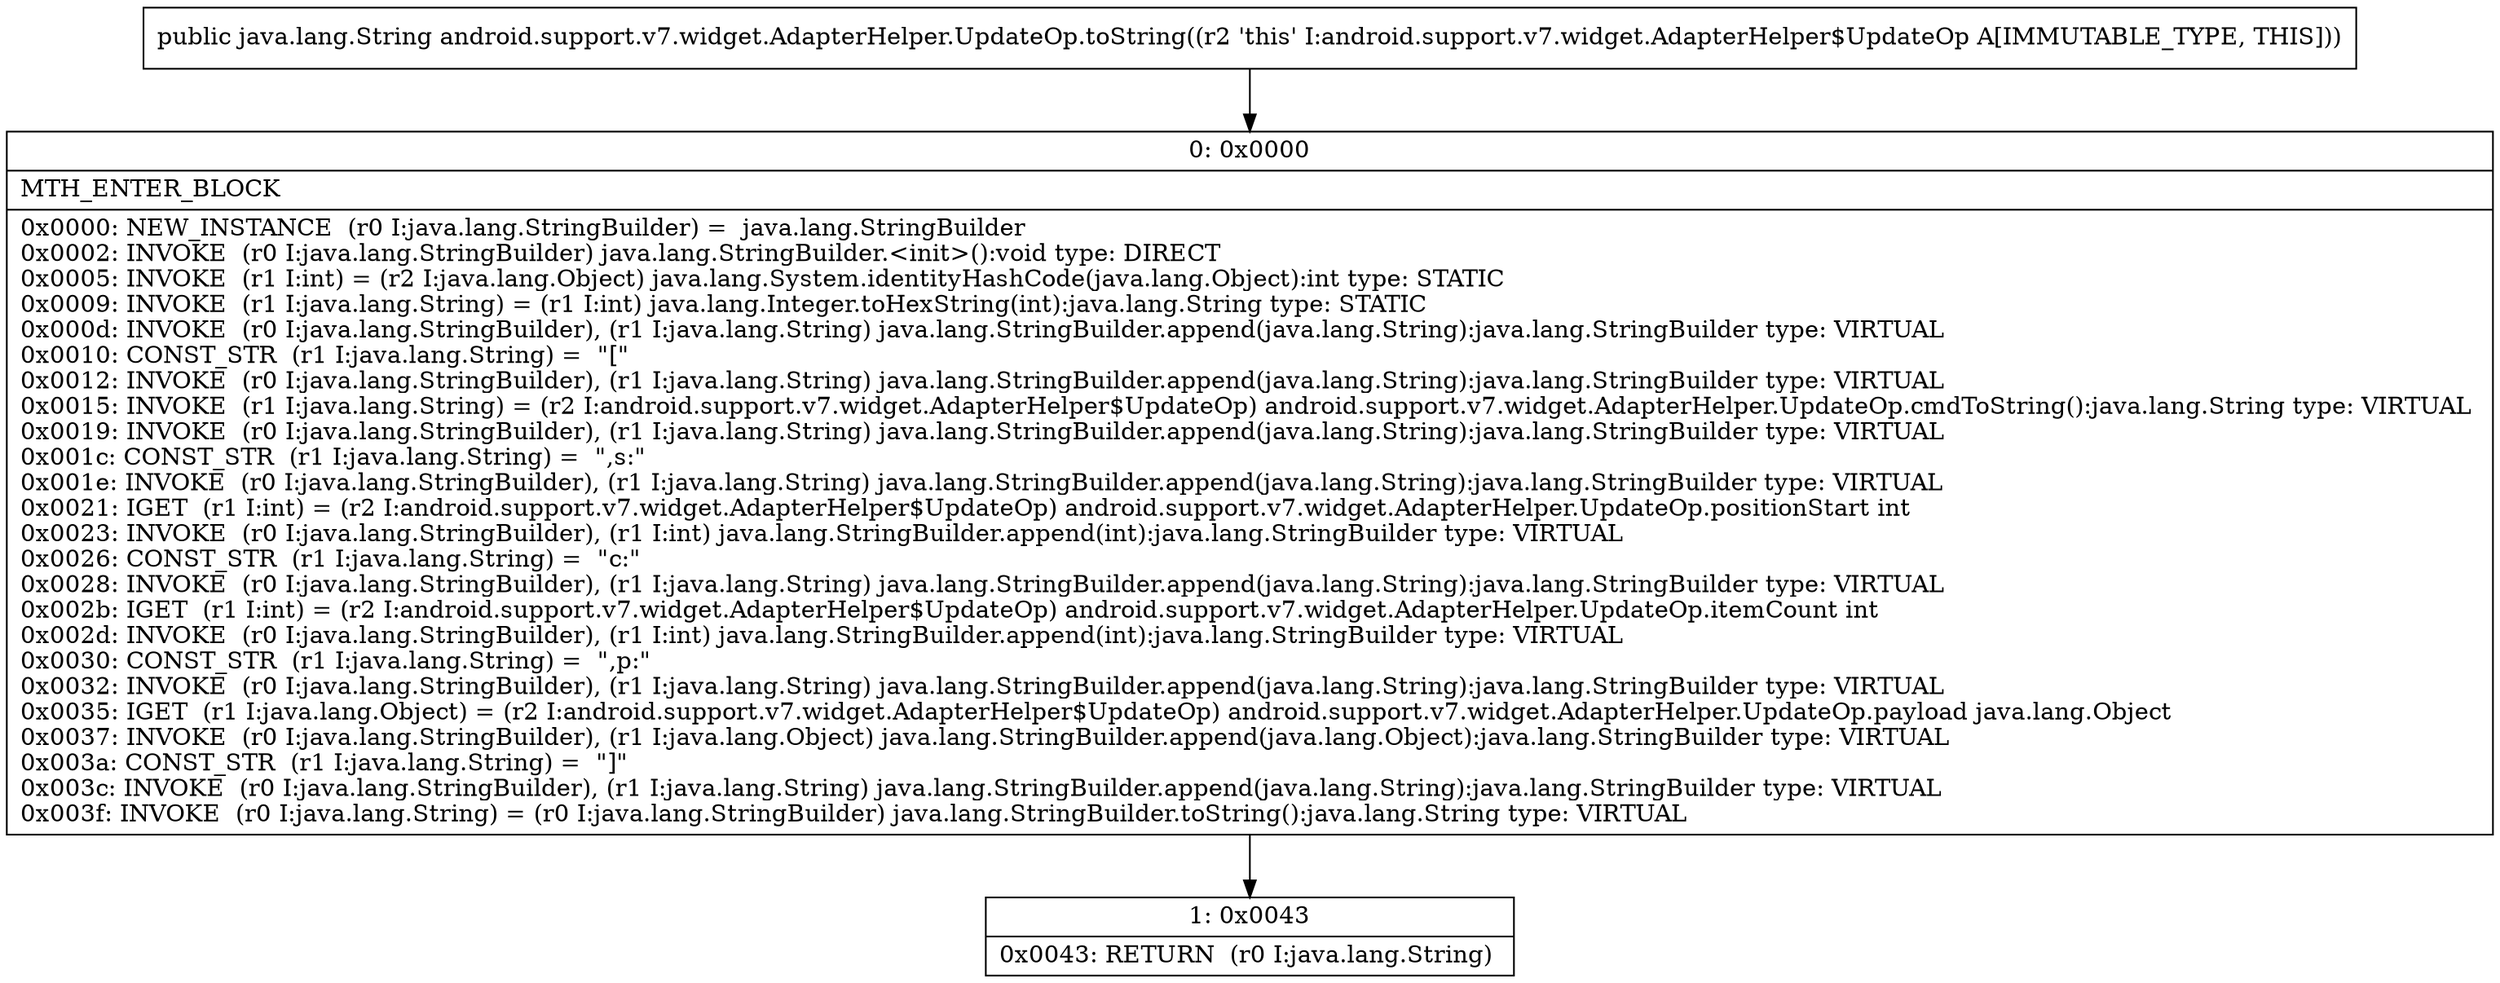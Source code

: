 digraph "CFG forandroid.support.v7.widget.AdapterHelper.UpdateOp.toString()Ljava\/lang\/String;" {
Node_0 [shape=record,label="{0\:\ 0x0000|MTH_ENTER_BLOCK\l|0x0000: NEW_INSTANCE  (r0 I:java.lang.StringBuilder) =  java.lang.StringBuilder \l0x0002: INVOKE  (r0 I:java.lang.StringBuilder) java.lang.StringBuilder.\<init\>():void type: DIRECT \l0x0005: INVOKE  (r1 I:int) = (r2 I:java.lang.Object) java.lang.System.identityHashCode(java.lang.Object):int type: STATIC \l0x0009: INVOKE  (r1 I:java.lang.String) = (r1 I:int) java.lang.Integer.toHexString(int):java.lang.String type: STATIC \l0x000d: INVOKE  (r0 I:java.lang.StringBuilder), (r1 I:java.lang.String) java.lang.StringBuilder.append(java.lang.String):java.lang.StringBuilder type: VIRTUAL \l0x0010: CONST_STR  (r1 I:java.lang.String) =  \"[\" \l0x0012: INVOKE  (r0 I:java.lang.StringBuilder), (r1 I:java.lang.String) java.lang.StringBuilder.append(java.lang.String):java.lang.StringBuilder type: VIRTUAL \l0x0015: INVOKE  (r1 I:java.lang.String) = (r2 I:android.support.v7.widget.AdapterHelper$UpdateOp) android.support.v7.widget.AdapterHelper.UpdateOp.cmdToString():java.lang.String type: VIRTUAL \l0x0019: INVOKE  (r0 I:java.lang.StringBuilder), (r1 I:java.lang.String) java.lang.StringBuilder.append(java.lang.String):java.lang.StringBuilder type: VIRTUAL \l0x001c: CONST_STR  (r1 I:java.lang.String) =  \",s:\" \l0x001e: INVOKE  (r0 I:java.lang.StringBuilder), (r1 I:java.lang.String) java.lang.StringBuilder.append(java.lang.String):java.lang.StringBuilder type: VIRTUAL \l0x0021: IGET  (r1 I:int) = (r2 I:android.support.v7.widget.AdapterHelper$UpdateOp) android.support.v7.widget.AdapterHelper.UpdateOp.positionStart int \l0x0023: INVOKE  (r0 I:java.lang.StringBuilder), (r1 I:int) java.lang.StringBuilder.append(int):java.lang.StringBuilder type: VIRTUAL \l0x0026: CONST_STR  (r1 I:java.lang.String) =  \"c:\" \l0x0028: INVOKE  (r0 I:java.lang.StringBuilder), (r1 I:java.lang.String) java.lang.StringBuilder.append(java.lang.String):java.lang.StringBuilder type: VIRTUAL \l0x002b: IGET  (r1 I:int) = (r2 I:android.support.v7.widget.AdapterHelper$UpdateOp) android.support.v7.widget.AdapterHelper.UpdateOp.itemCount int \l0x002d: INVOKE  (r0 I:java.lang.StringBuilder), (r1 I:int) java.lang.StringBuilder.append(int):java.lang.StringBuilder type: VIRTUAL \l0x0030: CONST_STR  (r1 I:java.lang.String) =  \",p:\" \l0x0032: INVOKE  (r0 I:java.lang.StringBuilder), (r1 I:java.lang.String) java.lang.StringBuilder.append(java.lang.String):java.lang.StringBuilder type: VIRTUAL \l0x0035: IGET  (r1 I:java.lang.Object) = (r2 I:android.support.v7.widget.AdapterHelper$UpdateOp) android.support.v7.widget.AdapterHelper.UpdateOp.payload java.lang.Object \l0x0037: INVOKE  (r0 I:java.lang.StringBuilder), (r1 I:java.lang.Object) java.lang.StringBuilder.append(java.lang.Object):java.lang.StringBuilder type: VIRTUAL \l0x003a: CONST_STR  (r1 I:java.lang.String) =  \"]\" \l0x003c: INVOKE  (r0 I:java.lang.StringBuilder), (r1 I:java.lang.String) java.lang.StringBuilder.append(java.lang.String):java.lang.StringBuilder type: VIRTUAL \l0x003f: INVOKE  (r0 I:java.lang.String) = (r0 I:java.lang.StringBuilder) java.lang.StringBuilder.toString():java.lang.String type: VIRTUAL \l}"];
Node_1 [shape=record,label="{1\:\ 0x0043|0x0043: RETURN  (r0 I:java.lang.String) \l}"];
MethodNode[shape=record,label="{public java.lang.String android.support.v7.widget.AdapterHelper.UpdateOp.toString((r2 'this' I:android.support.v7.widget.AdapterHelper$UpdateOp A[IMMUTABLE_TYPE, THIS])) }"];
MethodNode -> Node_0;
Node_0 -> Node_1;
}

